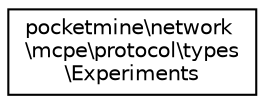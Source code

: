 digraph "Graphical Class Hierarchy"
{
 // INTERACTIVE_SVG=YES
 // LATEX_PDF_SIZE
  edge [fontname="Helvetica",fontsize="10",labelfontname="Helvetica",labelfontsize="10"];
  node [fontname="Helvetica",fontsize="10",shape=record];
  rankdir="LR";
  Node0 [label="pocketmine\\network\l\\mcpe\\protocol\\types\l\\Experiments",height=0.2,width=0.4,color="black", fillcolor="white", style="filled",URL="$db/d33/classpocketmine_1_1network_1_1mcpe_1_1protocol_1_1types_1_1_experiments.html",tooltip=" "];
}
